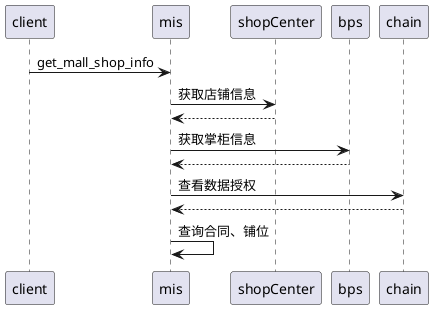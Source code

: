 @startuml
client -> mis: get_mall_shop_info
mis -> shopCenter: 获取店铺信息
shopCenter --> mis:

mis -> bps: 获取掌柜信息
bps --> mis:

mis -> chain: 查看数据授权
chain --> mis:

mis -> mis: 查询合同、铺位

@enduml